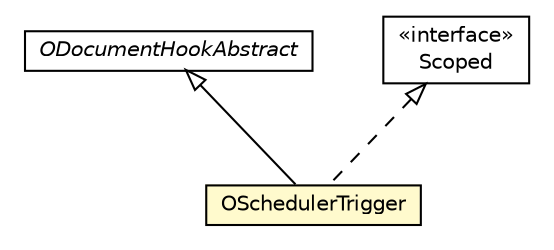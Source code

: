 #!/usr/local/bin/dot
#
# Class diagram 
# Generated by UMLGraph version R5_6-24-gf6e263 (http://www.umlgraph.org/)
#

digraph G {
	edge [fontname="Helvetica",fontsize=10,labelfontname="Helvetica",labelfontsize=10];
	node [fontname="Helvetica",fontsize=10,shape=plaintext];
	nodesep=0.25;
	ranksep=0.5;
	// com.orientechnologies.orient.core.hook.ODocumentHookAbstract
	c3570974 [label=<<table title="com.orientechnologies.orient.core.hook.ODocumentHookAbstract" border="0" cellborder="1" cellspacing="0" cellpadding="2" port="p" href="../hook/ODocumentHookAbstract.html">
		<tr><td><table border="0" cellspacing="0" cellpadding="1">
<tr><td align="center" balign="center"><font face="Helvetica-Oblique"> ODocumentHookAbstract </font></td></tr>
		</table></td></tr>
		</table>>, URL="../hook/ODocumentHookAbstract.html", fontname="Helvetica", fontcolor="black", fontsize=10.0];
	// com.orientechnologies.orient.core.hook.ORecordHook.Scoped
	c3570981 [label=<<table title="com.orientechnologies.orient.core.hook.ORecordHook.Scoped" border="0" cellborder="1" cellspacing="0" cellpadding="2" port="p" href="../hook/ORecordHook.Scoped.html">
		<tr><td><table border="0" cellspacing="0" cellpadding="1">
<tr><td align="center" balign="center"> &#171;interface&#187; </td></tr>
<tr><td align="center" balign="center"> Scoped </td></tr>
		</table></td></tr>
		</table>>, URL="../hook/ORecordHook.Scoped.html", fontname="Helvetica", fontcolor="black", fontsize=10.0];
	// com.orientechnologies.orient.core.schedule.OSchedulerTrigger
	c3571693 [label=<<table title="com.orientechnologies.orient.core.schedule.OSchedulerTrigger" border="0" cellborder="1" cellspacing="0" cellpadding="2" port="p" bgcolor="lemonChiffon" href="./OSchedulerTrigger.html">
		<tr><td><table border="0" cellspacing="0" cellpadding="1">
<tr><td align="center" balign="center"> OSchedulerTrigger </td></tr>
		</table></td></tr>
		</table>>, URL="./OSchedulerTrigger.html", fontname="Helvetica", fontcolor="black", fontsize=10.0];
	//com.orientechnologies.orient.core.schedule.OSchedulerTrigger extends com.orientechnologies.orient.core.hook.ODocumentHookAbstract
	c3570974:p -> c3571693:p [dir=back,arrowtail=empty];
	//com.orientechnologies.orient.core.schedule.OSchedulerTrigger implements com.orientechnologies.orient.core.hook.ORecordHook.Scoped
	c3570981:p -> c3571693:p [dir=back,arrowtail=empty,style=dashed];
}

